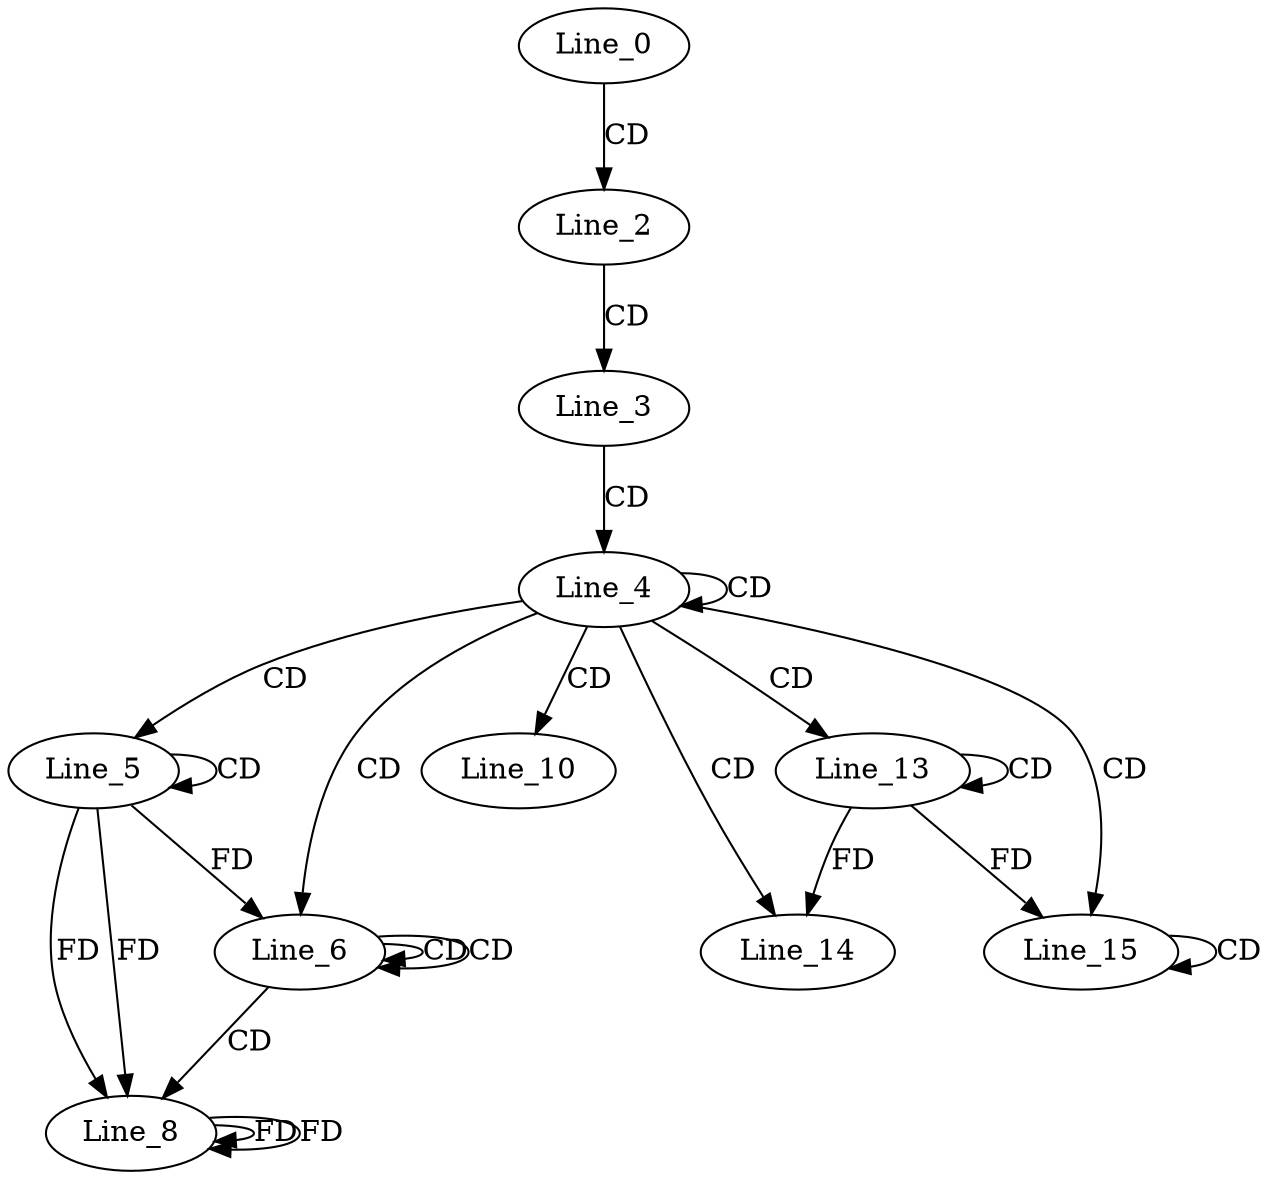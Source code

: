 digraph G {
  Line_0;
  Line_2;
  Line_3;
  Line_4;
  Line_4;
  Line_4;
  Line_5;
  Line_5;
  Line_6;
  Line_6;
  Line_6;
  Line_8;
  Line_8;
  Line_10;
  Line_13;
  Line_13;
  Line_14;
  Line_15;
  Line_15;
  Line_0 -> Line_2 [ label="CD" ];
  Line_2 -> Line_3 [ label="CD" ];
  Line_3 -> Line_4 [ label="CD" ];
  Line_4 -> Line_4 [ label="CD" ];
  Line_4 -> Line_5 [ label="CD" ];
  Line_5 -> Line_5 [ label="CD" ];
  Line_4 -> Line_6 [ label="CD" ];
  Line_6 -> Line_6 [ label="CD" ];
  Line_6 -> Line_6 [ label="CD" ];
  Line_5 -> Line_6 [ label="FD" ];
  Line_6 -> Line_8 [ label="CD" ];
  Line_5 -> Line_8 [ label="FD" ];
  Line_8 -> Line_8 [ label="FD" ];
  Line_5 -> Line_8 [ label="FD" ];
  Line_8 -> Line_8 [ label="FD" ];
  Line_4 -> Line_10 [ label="CD" ];
  Line_4 -> Line_13 [ label="CD" ];
  Line_13 -> Line_13 [ label="CD" ];
  Line_4 -> Line_14 [ label="CD" ];
  Line_13 -> Line_14 [ label="FD" ];
  Line_4 -> Line_15 [ label="CD" ];
  Line_15 -> Line_15 [ label="CD" ];
  Line_13 -> Line_15 [ label="FD" ];
}
